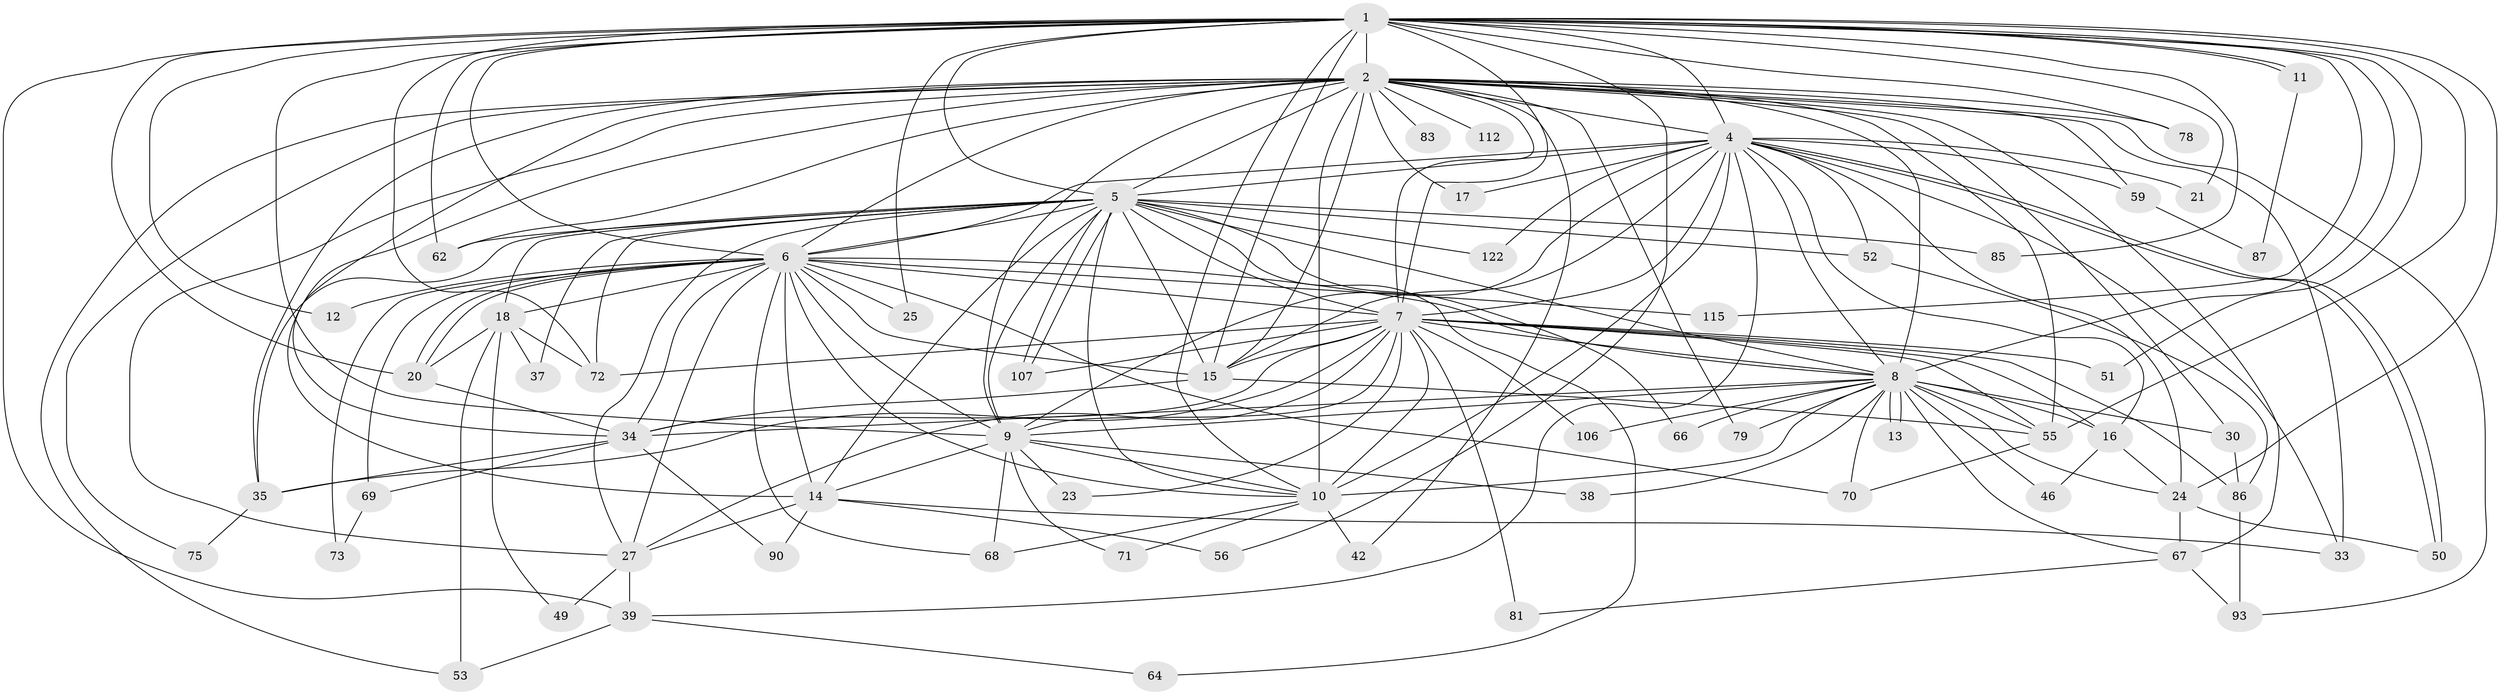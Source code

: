 // original degree distribution, {29: 0.007692307692307693, 31: 0.007692307692307693, 15: 0.007692307692307693, 23: 0.007692307692307693, 27: 0.007692307692307693, 33: 0.007692307692307693, 20: 0.007692307692307693, 25: 0.007692307692307693, 14: 0.007692307692307693, 16: 0.007692307692307693, 3: 0.2076923076923077, 2: 0.5615384615384615, 9: 0.015384615384615385, 8: 0.007692307692307693, 5: 0.03076923076923077, 7: 0.015384615384615385, 4: 0.06153846153846154, 6: 0.023076923076923078}
// Generated by graph-tools (version 1.1) at 2025/17/03/04/25 18:17:42]
// undirected, 65 vertices, 182 edges
graph export_dot {
graph [start="1"]
  node [color=gray90,style=filled];
  1;
  2 [super="+57+98+29+61+108+121+129+3+31+113+97"];
  4;
  5;
  6 [super="+19"];
  7 [super="+26"];
  8;
  9;
  10 [super="+92+94+120+40"];
  11;
  12 [super="+41"];
  13;
  14 [super="+48+104"];
  15 [super="+80+32+89+22"];
  16 [super="+43"];
  17;
  18 [super="+101+74"];
  20 [super="+28"];
  21;
  23;
  24 [super="+99+105+54"];
  25 [super="+118"];
  27 [super="+44"];
  30;
  33 [super="+36"];
  34 [super="+130+124+91"];
  35;
  37;
  38;
  39 [super="+65"];
  42;
  46;
  49;
  50;
  51;
  52;
  53;
  55 [super="+82"];
  56;
  59;
  62 [super="+88"];
  64;
  66;
  67;
  68;
  69;
  70 [super="+125"];
  71;
  72 [super="+95"];
  73;
  75;
  78;
  79;
  81;
  83;
  85;
  86 [super="+114"];
  87;
  90;
  93 [super="+117"];
  106;
  107 [super="+126"];
  112;
  115;
  122;
  1 -- 2 [weight=3];
  1 -- 4;
  1 -- 5;
  1 -- 6;
  1 -- 7;
  1 -- 8;
  1 -- 9;
  1 -- 10;
  1 -- 11;
  1 -- 11;
  1 -- 12 [weight=2];
  1 -- 21;
  1 -- 25;
  1 -- 39;
  1 -- 51;
  1 -- 55 [weight=2];
  1 -- 56;
  1 -- 62;
  1 -- 72;
  1 -- 78;
  1 -- 85;
  1 -- 115;
  1 -- 24;
  1 -- 15;
  1 -- 20;
  2 -- 4 [weight=2];
  2 -- 5 [weight=4];
  2 -- 6 [weight=5];
  2 -- 7 [weight=2];
  2 -- 8 [weight=4];
  2 -- 9 [weight=2];
  2 -- 10 [weight=3];
  2 -- 15 [weight=3];
  2 -- 30;
  2 -- 42;
  2 -- 53;
  2 -- 59;
  2 -- 78;
  2 -- 83 [weight=2];
  2 -- 62;
  2 -- 93;
  2 -- 35;
  2 -- 112;
  2 -- 34;
  2 -- 14;
  2 -- 33;
  2 -- 55 [weight=2];
  2 -- 79;
  2 -- 17;
  2 -- 27;
  2 -- 75;
  2 -- 67;
  4 -- 5;
  4 -- 6;
  4 -- 7;
  4 -- 8;
  4 -- 9;
  4 -- 10 [weight=3];
  4 -- 16;
  4 -- 17;
  4 -- 21;
  4 -- 24;
  4 -- 33;
  4 -- 50;
  4 -- 50;
  4 -- 52;
  4 -- 59;
  4 -- 122;
  4 -- 39;
  4 -- 15;
  5 -- 6 [weight=2];
  5 -- 7;
  5 -- 8;
  5 -- 9;
  5 -- 10;
  5 -- 14;
  5 -- 18;
  5 -- 35;
  5 -- 37;
  5 -- 52;
  5 -- 62;
  5 -- 64;
  5 -- 66;
  5 -- 85;
  5 -- 107;
  5 -- 107;
  5 -- 122;
  5 -- 15;
  5 -- 72;
  5 -- 27;
  6 -- 7;
  6 -- 8;
  6 -- 9;
  6 -- 10 [weight=2];
  6 -- 12;
  6 -- 14 [weight=2];
  6 -- 18;
  6 -- 20 [weight=4];
  6 -- 20;
  6 -- 25 [weight=2];
  6 -- 68;
  6 -- 69;
  6 -- 70;
  6 -- 73;
  6 -- 115;
  6 -- 15;
  6 -- 27;
  6 -- 34;
  7 -- 8;
  7 -- 9;
  7 -- 10;
  7 -- 16;
  7 -- 23;
  7 -- 27;
  7 -- 35;
  7 -- 51;
  7 -- 81;
  7 -- 86;
  7 -- 106;
  7 -- 55;
  7 -- 34;
  7 -- 72;
  7 -- 107;
  7 -- 15;
  8 -- 9;
  8 -- 10;
  8 -- 13;
  8 -- 13;
  8 -- 30;
  8 -- 34;
  8 -- 38;
  8 -- 46;
  8 -- 55;
  8 -- 66;
  8 -- 67;
  8 -- 70;
  8 -- 79;
  8 -- 106;
  8 -- 24;
  8 -- 16;
  9 -- 10;
  9 -- 23;
  9 -- 38;
  9 -- 68;
  9 -- 71;
  9 -- 14;
  10 -- 42;
  10 -- 71;
  10 -- 68;
  11 -- 87;
  14 -- 27;
  14 -- 33;
  14 -- 56;
  14 -- 90;
  15 -- 34;
  15 -- 55;
  16 -- 24;
  16 -- 46;
  18 -- 37;
  18 -- 49;
  18 -- 72;
  18 -- 53;
  18 -- 20 [weight=2];
  20 -- 34;
  24 -- 67;
  24 -- 50;
  27 -- 39;
  27 -- 49;
  30 -- 86;
  34 -- 69;
  34 -- 90;
  34 -- 35;
  35 -- 75;
  39 -- 53;
  39 -- 64;
  52 -- 86;
  55 -- 70;
  59 -- 87;
  67 -- 81;
  67 -- 93;
  69 -- 73;
  86 -- 93;
}
